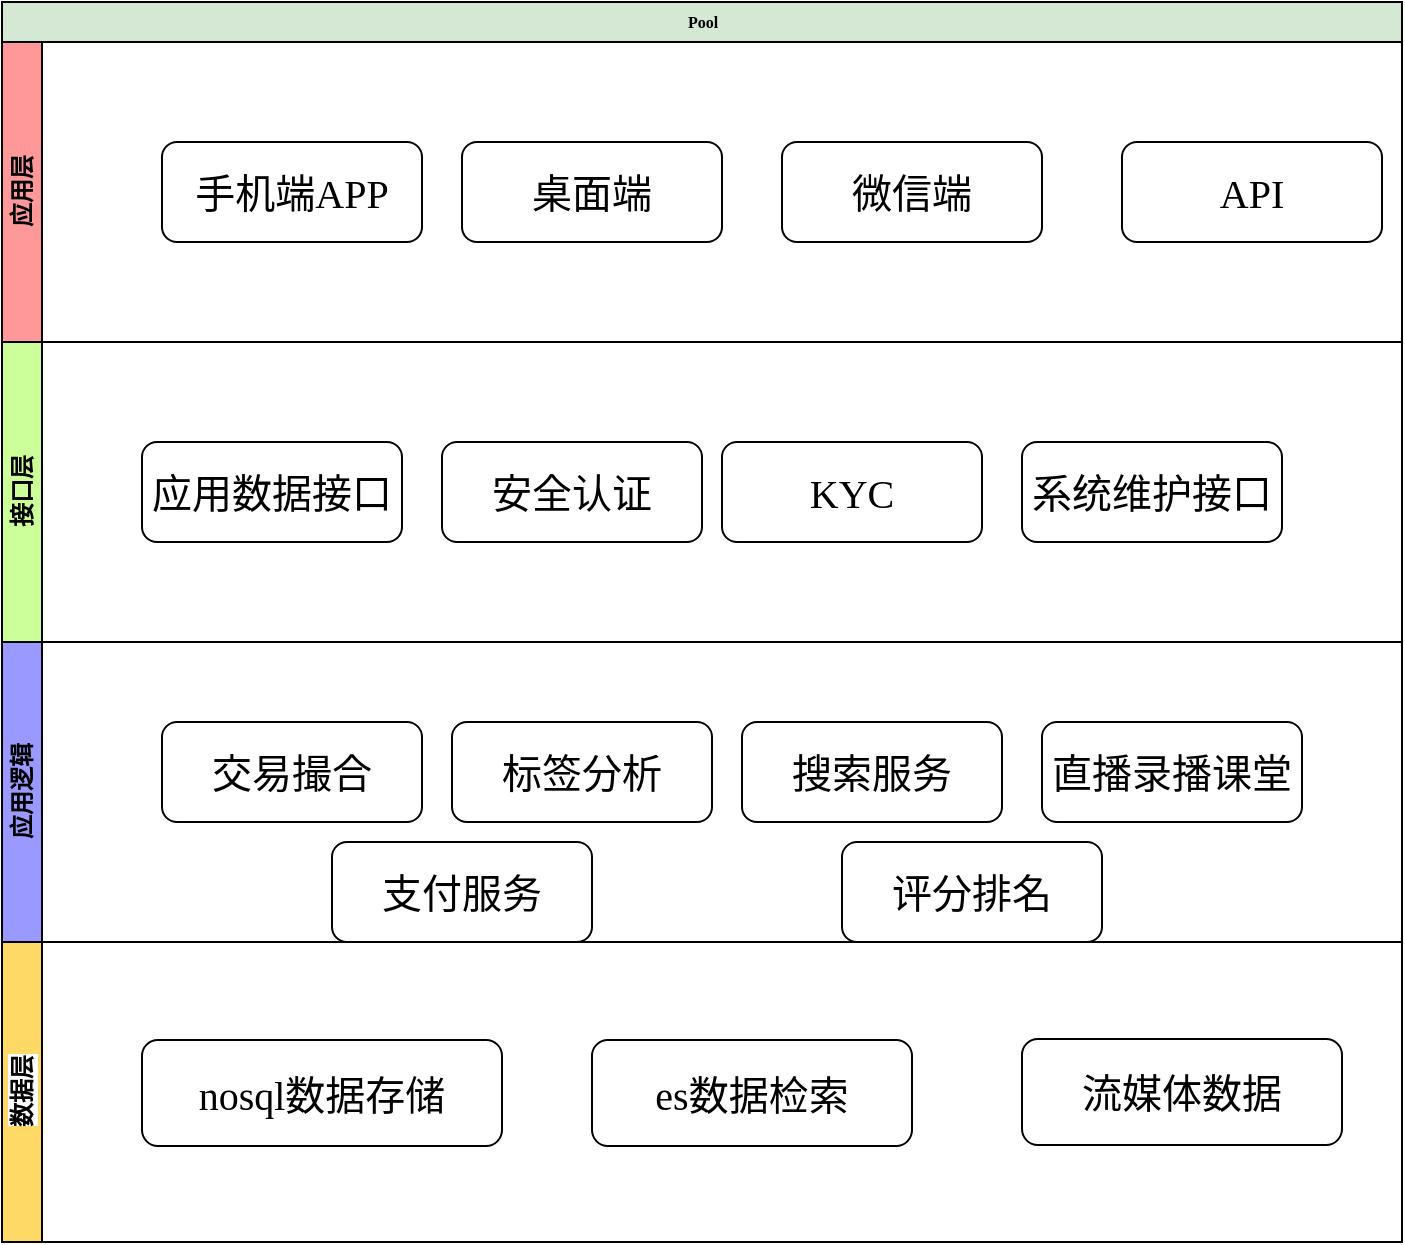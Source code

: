<mxfile version="10.6.1" type="github"><diagram name="Page-1" id="c7488fd3-1785-93aa-aadb-54a6760d102a"><mxGraphModel dx="1158" dy="681" grid="1" gridSize="10" guides="1" tooltips="1" connect="1" arrows="1" fold="1" page="1" pageScale="1" pageWidth="1100" pageHeight="850" background="#ffffff" math="0" shadow="0"><root><mxCell id="0"/><mxCell id="1" parent="0"/><mxCell id="2b4e8129b02d487f-1" value="Pool" style="swimlane;html=1;childLayout=stackLayout;horizontal=1;startSize=20;horizontalStack=0;rounded=0;shadow=0;labelBackgroundColor=none;strokeColor=#000000;strokeWidth=1;fillColor=#D5E8D4;fontFamily=Verdana;fontSize=8;fontColor=#000000;align=center;" parent="1" vertex="1"><mxGeometry x="180" y="70" width="700" height="470" as="geometry"><mxRectangle x="180" y="70" width="50" height="20" as="alternateBounds"/></mxGeometry></mxCell><mxCell id="2b4e8129b02d487f-2" value="应用层" style="swimlane;html=1;startSize=20;horizontal=0;fillColor=#FF9999;" parent="2b4e8129b02d487f-1" vertex="1"><mxGeometry y="20" width="700" height="150" as="geometry"/></mxCell><mxCell id="dDAYqhlziNBeqeCTd0Ps-31" value="手机端APP" style="rounded=1;whiteSpace=wrap;html=1;shadow=0;labelBackgroundColor=none;strokeColor=#000000;strokeWidth=1;fillColor=#ffffff;fontFamily=Verdana;fontSize=20;fontColor=#000000;align=center;" vertex="1" parent="2b4e8129b02d487f-2"><mxGeometry x="80" y="50" width="130" height="50" as="geometry"/></mxCell><mxCell id="dDAYqhlziNBeqeCTd0Ps-34" value="桌面端" style="rounded=1;whiteSpace=wrap;html=1;shadow=0;labelBackgroundColor=none;strokeColor=#000000;strokeWidth=1;fillColor=#ffffff;fontFamily=Verdana;fontSize=20;fontColor=#000000;align=center;" vertex="1" parent="2b4e8129b02d487f-2"><mxGeometry x="230" y="50" width="130" height="50" as="geometry"/></mxCell><mxCell id="dDAYqhlziNBeqeCTd0Ps-35" value="微信端" style="rounded=1;whiteSpace=wrap;html=1;shadow=0;labelBackgroundColor=none;strokeColor=#000000;strokeWidth=1;fillColor=#ffffff;fontFamily=Verdana;fontSize=20;fontColor=#000000;align=center;" vertex="1" parent="2b4e8129b02d487f-2"><mxGeometry x="390" y="50" width="130" height="50" as="geometry"/></mxCell><mxCell id="dDAYqhlziNBeqeCTd0Ps-36" value="API" style="rounded=1;whiteSpace=wrap;html=1;shadow=0;labelBackgroundColor=none;strokeColor=#000000;strokeWidth=1;fillColor=#ffffff;fontFamily=Verdana;fontSize=20;fontColor=#000000;align=center;" vertex="1" parent="2b4e8129b02d487f-2"><mxGeometry x="560" y="50" width="130" height="50" as="geometry"/></mxCell><mxCell id="2b4e8129b02d487f-3" value="接口层&lt;br&gt;" style="swimlane;html=1;startSize=20;horizontal=0;fillColor=#CCFF99;" parent="2b4e8129b02d487f-1" vertex="1"><mxGeometry y="170" width="700" height="150" as="geometry"/></mxCell><mxCell id="dDAYqhlziNBeqeCTd0Ps-27" value="应用数据接口" style="rounded=1;whiteSpace=wrap;html=1;shadow=0;labelBackgroundColor=none;strokeColor=#000000;strokeWidth=1;fillColor=#ffffff;fontFamily=Verdana;fontSize=20;fontColor=#000000;align=center;" vertex="1" parent="2b4e8129b02d487f-3"><mxGeometry x="70" y="50" width="130" height="50" as="geometry"/></mxCell><mxCell id="dDAYqhlziNBeqeCTd0Ps-28" value="安全认证" style="rounded=1;whiteSpace=wrap;html=1;shadow=0;labelBackgroundColor=none;strokeColor=#000000;strokeWidth=1;fillColor=#ffffff;fontFamily=Verdana;fontSize=20;fontColor=#000000;align=center;" vertex="1" parent="2b4e8129b02d487f-3"><mxGeometry x="220" y="50" width="130" height="50" as="geometry"/></mxCell><mxCell id="dDAYqhlziNBeqeCTd0Ps-29" value="KYC" style="rounded=1;whiteSpace=wrap;html=1;shadow=0;labelBackgroundColor=none;strokeColor=#000000;strokeWidth=1;fillColor=#ffffff;fontFamily=Verdana;fontSize=20;fontColor=#000000;align=center;" vertex="1" parent="2b4e8129b02d487f-3"><mxGeometry x="360" y="50" width="130" height="50" as="geometry"/></mxCell><mxCell id="dDAYqhlziNBeqeCTd0Ps-30" value="系统维护接口" style="rounded=1;whiteSpace=wrap;html=1;shadow=0;labelBackgroundColor=none;strokeColor=#000000;strokeWidth=1;fillColor=#ffffff;fontFamily=Verdana;fontSize=20;fontColor=#000000;align=center;" vertex="1" parent="2b4e8129b02d487f-3"><mxGeometry x="510" y="50" width="130" height="50" as="geometry"/></mxCell><mxCell id="2b4e8129b02d487f-4" value="应用逻辑" style="swimlane;html=1;startSize=20;horizontal=0;fillColor=#9999FF;" parent="2b4e8129b02d487f-1" vertex="1"><mxGeometry y="320" width="700" height="150" as="geometry"/></mxCell><mxCell id="dDAYqhlziNBeqeCTd0Ps-19" value="交易撮合" style="rounded=1;whiteSpace=wrap;html=1;shadow=0;labelBackgroundColor=none;strokeColor=#000000;strokeWidth=1;fillColor=#ffffff;fontFamily=Verdana;fontSize=20;fontColor=#000000;align=center;" vertex="1" parent="2b4e8129b02d487f-4"><mxGeometry x="80" y="40" width="130" height="50" as="geometry"/></mxCell><mxCell id="dDAYqhlziNBeqeCTd0Ps-20" value="标签分析" style="rounded=1;whiteSpace=wrap;html=1;shadow=0;labelBackgroundColor=none;strokeColor=#000000;strokeWidth=1;fillColor=#ffffff;fontFamily=Verdana;fontSize=20;fontColor=#000000;align=center;" vertex="1" parent="2b4e8129b02d487f-4"><mxGeometry x="225" y="40" width="130" height="50" as="geometry"/></mxCell><mxCell id="dDAYqhlziNBeqeCTd0Ps-21" value="搜索服务" style="rounded=1;whiteSpace=wrap;html=1;shadow=0;labelBackgroundColor=none;strokeColor=#000000;strokeWidth=1;fillColor=#ffffff;fontFamily=Verdana;fontSize=20;fontColor=#000000;align=center;" vertex="1" parent="2b4e8129b02d487f-4"><mxGeometry x="370" y="40" width="130" height="50" as="geometry"/></mxCell><mxCell id="dDAYqhlziNBeqeCTd0Ps-22" value="直播录播课堂" style="rounded=1;whiteSpace=wrap;html=1;shadow=0;labelBackgroundColor=none;strokeColor=#000000;strokeWidth=1;fillColor=#ffffff;fontFamily=Verdana;fontSize=20;fontColor=#000000;align=center;" vertex="1" parent="2b4e8129b02d487f-4"><mxGeometry x="520" y="40" width="130" height="50" as="geometry"/></mxCell><mxCell id="dDAYqhlziNBeqeCTd0Ps-23" value="支付服务" style="rounded=1;whiteSpace=wrap;html=1;shadow=0;labelBackgroundColor=none;strokeColor=#000000;strokeWidth=1;fillColor=#ffffff;fontFamily=Verdana;fontSize=20;fontColor=#000000;align=center;" vertex="1" parent="2b4e8129b02d487f-4"><mxGeometry x="165" y="100" width="130" height="50" as="geometry"/></mxCell><mxCell id="dDAYqhlziNBeqeCTd0Ps-24" value="评分排名" style="rounded=1;whiteSpace=wrap;html=1;shadow=0;labelBackgroundColor=none;strokeColor=#000000;strokeWidth=1;fillColor=#ffffff;fontFamily=Verdana;fontSize=20;fontColor=#000000;align=center;" vertex="1" parent="2b4e8129b02d487f-4"><mxGeometry x="420" y="100" width="130" height="50" as="geometry"/></mxCell><mxCell id="dDAYqhlziNBeqeCTd0Ps-9" value="数据层" style="swimlane;html=1;startSize=20;horizontal=0;labelBackgroundColor=#ffffff;fillColor=#FFD966;" vertex="1" parent="1"><mxGeometry x="180" y="540" width="700" height="150" as="geometry"/></mxCell><mxCell id="dDAYqhlziNBeqeCTd0Ps-11" value="nosql数据存储" style="rounded=1;whiteSpace=wrap;html=1;shadow=0;labelBackgroundColor=none;strokeColor=#000000;strokeWidth=1;fillColor=#ffffff;fontFamily=Verdana;fontSize=20;fontColor=#000000;align=center;" vertex="1" parent="dDAYqhlziNBeqeCTd0Ps-9"><mxGeometry x="70" y="49" width="180" height="53" as="geometry"/></mxCell><mxCell id="dDAYqhlziNBeqeCTd0Ps-17" value="es数据检索" style="rounded=1;whiteSpace=wrap;html=1;shadow=0;labelBackgroundColor=none;strokeColor=#000000;strokeWidth=1;fillColor=#ffffff;fontFamily=Verdana;fontSize=20;fontColor=#000000;align=center;" vertex="1" parent="dDAYqhlziNBeqeCTd0Ps-9"><mxGeometry x="295" y="49" width="160" height="53" as="geometry"/></mxCell><mxCell id="dDAYqhlziNBeqeCTd0Ps-18" value="流媒体数据" style="rounded=1;whiteSpace=wrap;html=1;shadow=0;labelBackgroundColor=none;strokeColor=#000000;strokeWidth=1;fillColor=#ffffff;fontFamily=Verdana;fontSize=20;fontColor=#000000;align=center;" vertex="1" parent="dDAYqhlziNBeqeCTd0Ps-9"><mxGeometry x="510" y="48.5" width="160" height="53" as="geometry"/></mxCell></root></mxGraphModel></diagram></mxfile>
